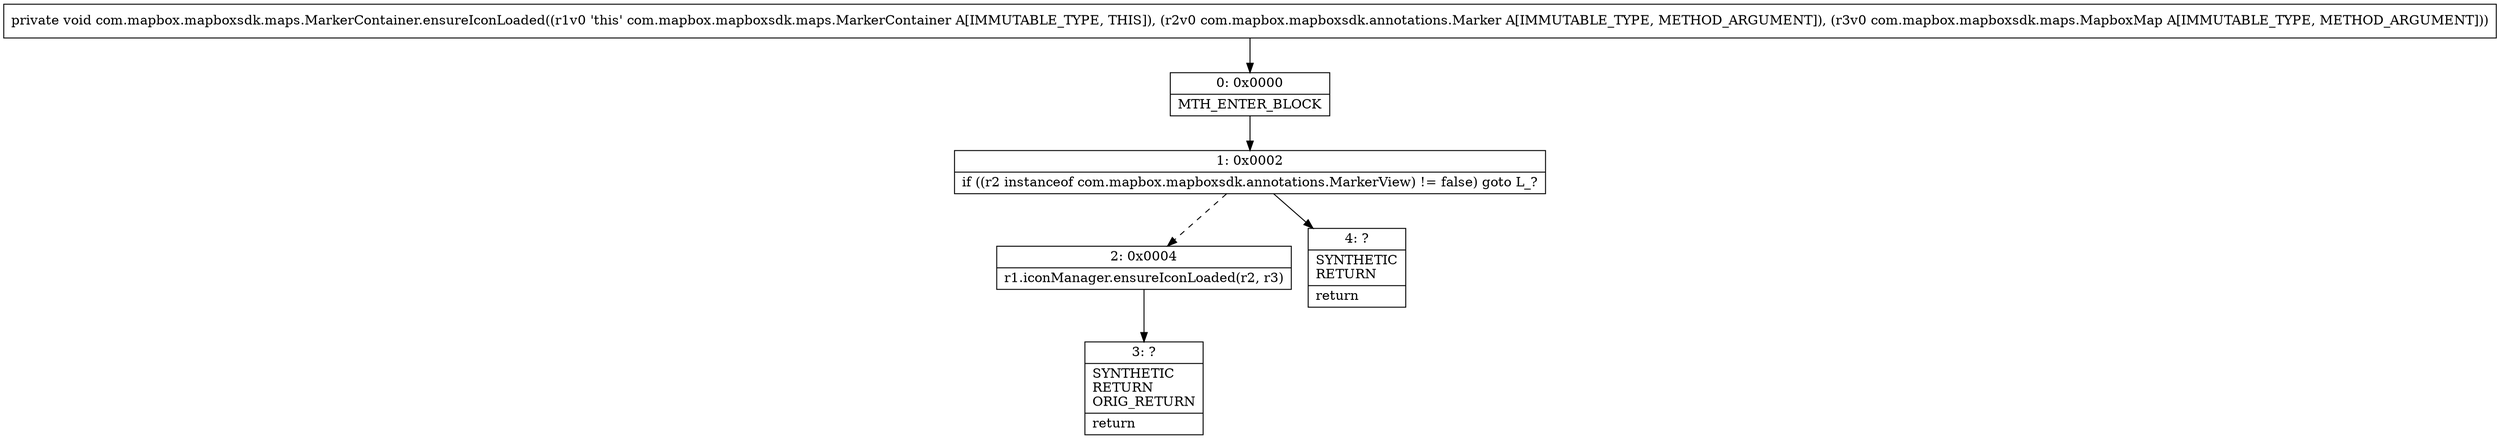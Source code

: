 digraph "CFG forcom.mapbox.mapboxsdk.maps.MarkerContainer.ensureIconLoaded(Lcom\/mapbox\/mapboxsdk\/annotations\/Marker;Lcom\/mapbox\/mapboxsdk\/maps\/MapboxMap;)V" {
Node_0 [shape=record,label="{0\:\ 0x0000|MTH_ENTER_BLOCK\l}"];
Node_1 [shape=record,label="{1\:\ 0x0002|if ((r2 instanceof com.mapbox.mapboxsdk.annotations.MarkerView) != false) goto L_?\l}"];
Node_2 [shape=record,label="{2\:\ 0x0004|r1.iconManager.ensureIconLoaded(r2, r3)\l}"];
Node_3 [shape=record,label="{3\:\ ?|SYNTHETIC\lRETURN\lORIG_RETURN\l|return\l}"];
Node_4 [shape=record,label="{4\:\ ?|SYNTHETIC\lRETURN\l|return\l}"];
MethodNode[shape=record,label="{private void com.mapbox.mapboxsdk.maps.MarkerContainer.ensureIconLoaded((r1v0 'this' com.mapbox.mapboxsdk.maps.MarkerContainer A[IMMUTABLE_TYPE, THIS]), (r2v0 com.mapbox.mapboxsdk.annotations.Marker A[IMMUTABLE_TYPE, METHOD_ARGUMENT]), (r3v0 com.mapbox.mapboxsdk.maps.MapboxMap A[IMMUTABLE_TYPE, METHOD_ARGUMENT])) }"];
MethodNode -> Node_0;
Node_0 -> Node_1;
Node_1 -> Node_2[style=dashed];
Node_1 -> Node_4;
Node_2 -> Node_3;
}

